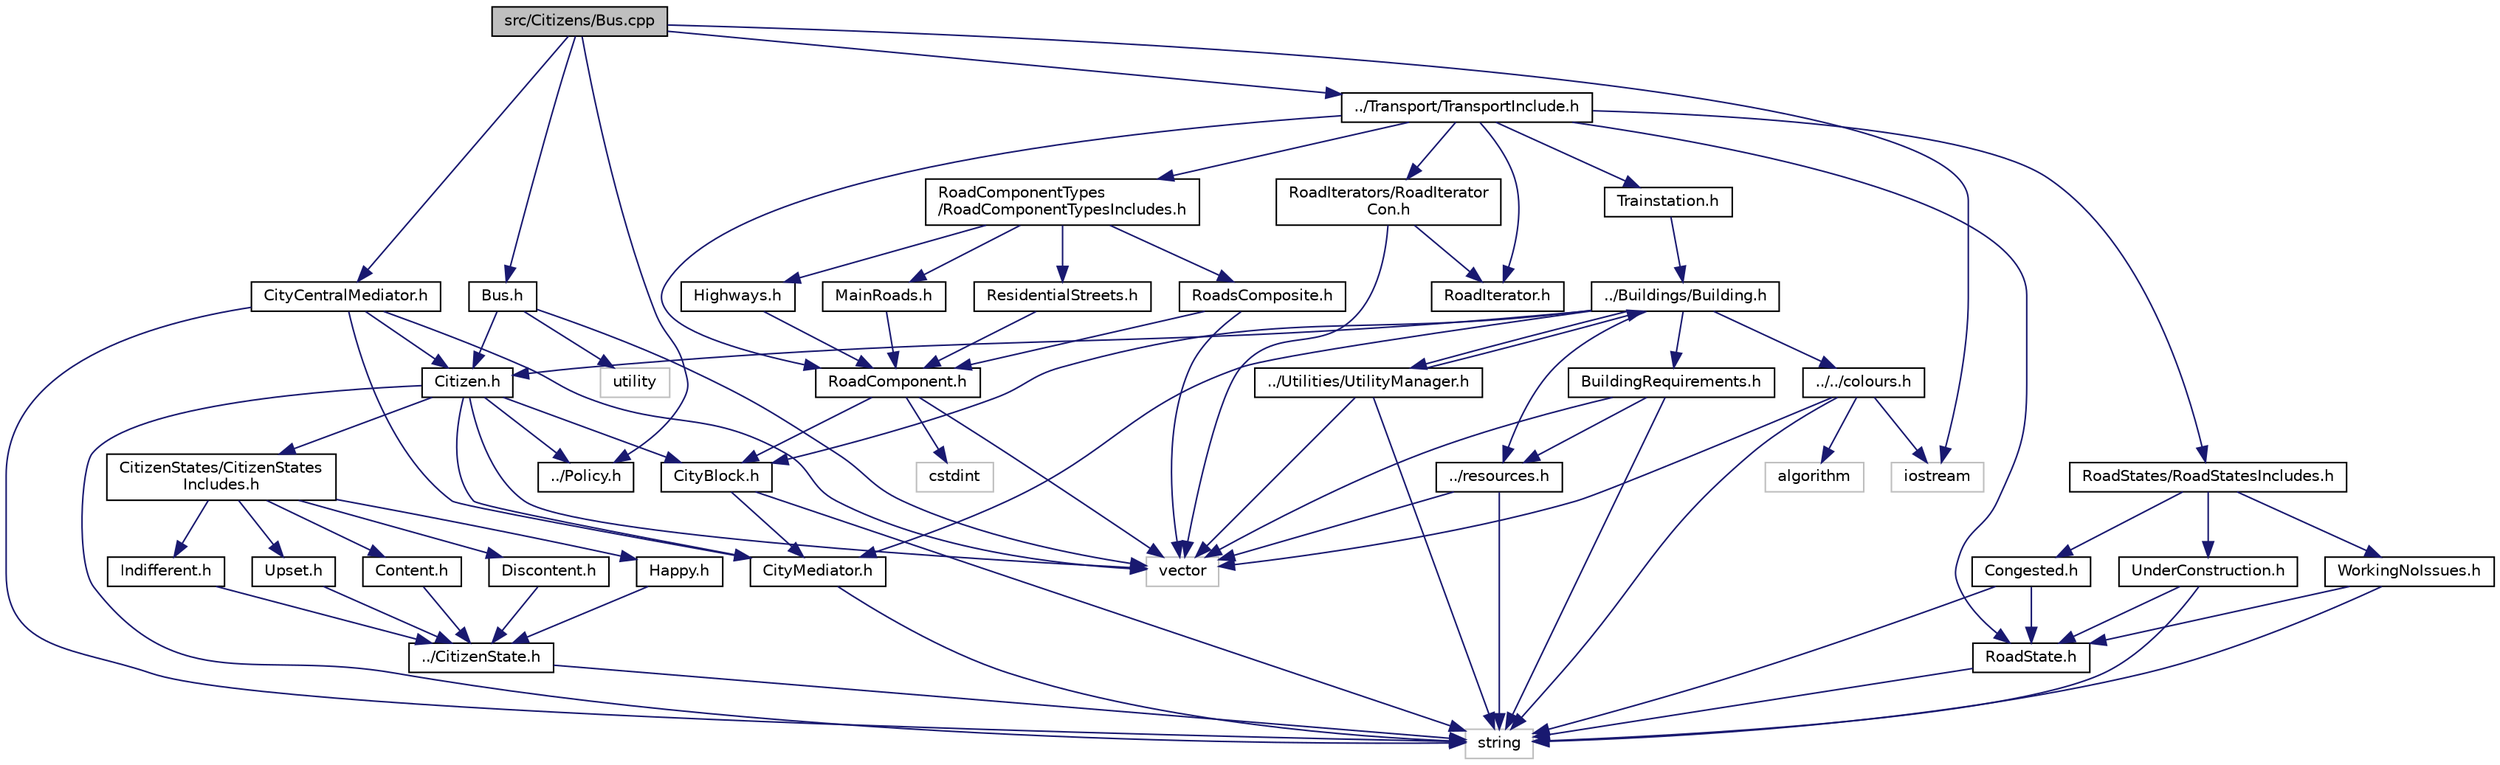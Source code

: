digraph "src/Citizens/Bus.cpp"
{
 // LATEX_PDF_SIZE
  edge [fontname="Helvetica",fontsize="10",labelfontname="Helvetica",labelfontsize="10"];
  node [fontname="Helvetica",fontsize="10",shape=record];
  Node1 [label="src/Citizens/Bus.cpp",height=0.2,width=0.4,color="black", fillcolor="grey75", style="filled", fontcolor="black",tooltip=" "];
  Node1 -> Node2 [color="midnightblue",fontsize="10",style="solid",fontname="Helvetica"];
  Node2 [label="Bus.h",height=0.2,width=0.4,color="black", fillcolor="white", style="filled",URL="$Bus_8h.html",tooltip=" "];
  Node2 -> Node3 [color="midnightblue",fontsize="10",style="solid",fontname="Helvetica"];
  Node3 [label="vector",height=0.2,width=0.4,color="grey75", fillcolor="white", style="filled",tooltip=" "];
  Node2 -> Node4 [color="midnightblue",fontsize="10",style="solid",fontname="Helvetica"];
  Node4 [label="utility",height=0.2,width=0.4,color="grey75", fillcolor="white", style="filled",tooltip=" "];
  Node2 -> Node5 [color="midnightblue",fontsize="10",style="solid",fontname="Helvetica"];
  Node5 [label="Citizen.h",height=0.2,width=0.4,color="black", fillcolor="white", style="filled",URL="$Citizen_8h.html",tooltip=" "];
  Node5 -> Node6 [color="midnightblue",fontsize="10",style="solid",fontname="Helvetica"];
  Node6 [label="CitizenStates/CitizenStates\lIncludes.h",height=0.2,width=0.4,color="black", fillcolor="white", style="filled",URL="$CitizenStatesIncludes_8h.html",tooltip=" "];
  Node6 -> Node7 [color="midnightblue",fontsize="10",style="solid",fontname="Helvetica"];
  Node7 [label="Content.h",height=0.2,width=0.4,color="black", fillcolor="white", style="filled",URL="$Content_8h.html",tooltip=" "];
  Node7 -> Node8 [color="midnightblue",fontsize="10",style="solid",fontname="Helvetica"];
  Node8 [label="../CitizenState.h",height=0.2,width=0.4,color="black", fillcolor="white", style="filled",URL="$CitizenState_8h.html",tooltip=" "];
  Node8 -> Node9 [color="midnightblue",fontsize="10",style="solid",fontname="Helvetica"];
  Node9 [label="string",height=0.2,width=0.4,color="grey75", fillcolor="white", style="filled",tooltip=" "];
  Node6 -> Node10 [color="midnightblue",fontsize="10",style="solid",fontname="Helvetica"];
  Node10 [label="Discontent.h",height=0.2,width=0.4,color="black", fillcolor="white", style="filled",URL="$Discontent_8h.html",tooltip=" "];
  Node10 -> Node8 [color="midnightblue",fontsize="10",style="solid",fontname="Helvetica"];
  Node6 -> Node11 [color="midnightblue",fontsize="10",style="solid",fontname="Helvetica"];
  Node11 [label="Happy.h",height=0.2,width=0.4,color="black", fillcolor="white", style="filled",URL="$Happy_8h.html",tooltip=" "];
  Node11 -> Node8 [color="midnightblue",fontsize="10",style="solid",fontname="Helvetica"];
  Node6 -> Node12 [color="midnightblue",fontsize="10",style="solid",fontname="Helvetica"];
  Node12 [label="Indifferent.h",height=0.2,width=0.4,color="black", fillcolor="white", style="filled",URL="$Indifferent_8h.html",tooltip=" "];
  Node12 -> Node8 [color="midnightblue",fontsize="10",style="solid",fontname="Helvetica"];
  Node6 -> Node13 [color="midnightblue",fontsize="10",style="solid",fontname="Helvetica"];
  Node13 [label="Upset.h",height=0.2,width=0.4,color="black", fillcolor="white", style="filled",URL="$Upset_8h.html",tooltip=" "];
  Node13 -> Node8 [color="midnightblue",fontsize="10",style="solid",fontname="Helvetica"];
  Node5 -> Node14 [color="midnightblue",fontsize="10",style="solid",fontname="Helvetica"];
  Node14 [label="CityBlock.h",height=0.2,width=0.4,color="black", fillcolor="white", style="filled",URL="$CityBlock_8h.html",tooltip=" "];
  Node14 -> Node15 [color="midnightblue",fontsize="10",style="solid",fontname="Helvetica"];
  Node15 [label="CityMediator.h",height=0.2,width=0.4,color="black", fillcolor="white", style="filled",URL="$CityMediator_8h.html",tooltip=" "];
  Node15 -> Node9 [color="midnightblue",fontsize="10",style="solid",fontname="Helvetica"];
  Node14 -> Node9 [color="midnightblue",fontsize="10",style="solid",fontname="Helvetica"];
  Node5 -> Node15 [color="midnightblue",fontsize="10",style="solid",fontname="Helvetica"];
  Node5 -> Node16 [color="midnightblue",fontsize="10",style="solid",fontname="Helvetica"];
  Node16 [label="../Policy.h",height=0.2,width=0.4,color="black", fillcolor="white", style="filled",URL="$Policy_8h.html",tooltip=" "];
  Node5 -> Node9 [color="midnightblue",fontsize="10",style="solid",fontname="Helvetica"];
  Node5 -> Node3 [color="midnightblue",fontsize="10",style="solid",fontname="Helvetica"];
  Node1 -> Node17 [color="midnightblue",fontsize="10",style="solid",fontname="Helvetica"];
  Node17 [label="CityCentralMediator.h",height=0.2,width=0.4,color="black", fillcolor="white", style="filled",URL="$CityCentralMediator_8h.html",tooltip=" "];
  Node17 -> Node3 [color="midnightblue",fontsize="10",style="solid",fontname="Helvetica"];
  Node17 -> Node15 [color="midnightblue",fontsize="10",style="solid",fontname="Helvetica"];
  Node17 -> Node5 [color="midnightblue",fontsize="10",style="solid",fontname="Helvetica"];
  Node17 -> Node9 [color="midnightblue",fontsize="10",style="solid",fontname="Helvetica"];
  Node1 -> Node18 [color="midnightblue",fontsize="10",style="solid",fontname="Helvetica"];
  Node18 [label="../Transport/TransportInclude.h",height=0.2,width=0.4,color="black", fillcolor="white", style="filled",URL="$TransportInclude_8h.html",tooltip=" "];
  Node18 -> Node19 [color="midnightblue",fontsize="10",style="solid",fontname="Helvetica"];
  Node19 [label="RoadComponent.h",height=0.2,width=0.4,color="black", fillcolor="white", style="filled",URL="$RoadComponent_8h.html",tooltip=" "];
  Node19 -> Node14 [color="midnightblue",fontsize="10",style="solid",fontname="Helvetica"];
  Node19 -> Node3 [color="midnightblue",fontsize="10",style="solid",fontname="Helvetica"];
  Node19 -> Node20 [color="midnightblue",fontsize="10",style="solid",fontname="Helvetica"];
  Node20 [label="cstdint",height=0.2,width=0.4,color="grey75", fillcolor="white", style="filled",tooltip=" "];
  Node18 -> Node21 [color="midnightblue",fontsize="10",style="solid",fontname="Helvetica"];
  Node21 [label="RoadComponentTypes\l/RoadComponentTypesIncludes.h",height=0.2,width=0.4,color="black", fillcolor="white", style="filled",URL="$RoadComponentTypesIncludes_8h.html",tooltip=" "];
  Node21 -> Node22 [color="midnightblue",fontsize="10",style="solid",fontname="Helvetica"];
  Node22 [label="Highways.h",height=0.2,width=0.4,color="black", fillcolor="white", style="filled",URL="$Highways_8h.html",tooltip=" "];
  Node22 -> Node19 [color="midnightblue",fontsize="10",style="solid",fontname="Helvetica"];
  Node21 -> Node23 [color="midnightblue",fontsize="10",style="solid",fontname="Helvetica"];
  Node23 [label="MainRoads.h",height=0.2,width=0.4,color="black", fillcolor="white", style="filled",URL="$MainRoads_8h.html",tooltip=" "];
  Node23 -> Node19 [color="midnightblue",fontsize="10",style="solid",fontname="Helvetica"];
  Node21 -> Node24 [color="midnightblue",fontsize="10",style="solid",fontname="Helvetica"];
  Node24 [label="ResidentialStreets.h",height=0.2,width=0.4,color="black", fillcolor="white", style="filled",URL="$ResidentialStreets_8h.html",tooltip=" "];
  Node24 -> Node19 [color="midnightblue",fontsize="10",style="solid",fontname="Helvetica"];
  Node21 -> Node25 [color="midnightblue",fontsize="10",style="solid",fontname="Helvetica"];
  Node25 [label="RoadsComposite.h",height=0.2,width=0.4,color="black", fillcolor="white", style="filled",URL="$RoadsComposite_8h.html",tooltip=" "];
  Node25 -> Node19 [color="midnightblue",fontsize="10",style="solid",fontname="Helvetica"];
  Node25 -> Node3 [color="midnightblue",fontsize="10",style="solid",fontname="Helvetica"];
  Node18 -> Node26 [color="midnightblue",fontsize="10",style="solid",fontname="Helvetica"];
  Node26 [label="RoadIterator.h",height=0.2,width=0.4,color="black", fillcolor="white", style="filled",URL="$RoadIterator_8h.html",tooltip=" "];
  Node18 -> Node27 [color="midnightblue",fontsize="10",style="solid",fontname="Helvetica"];
  Node27 [label="RoadIterators/RoadIterator\lCon.h",height=0.2,width=0.4,color="black", fillcolor="white", style="filled",URL="$RoadIteratorCon_8h.html",tooltip=" "];
  Node27 -> Node26 [color="midnightblue",fontsize="10",style="solid",fontname="Helvetica"];
  Node27 -> Node3 [color="midnightblue",fontsize="10",style="solid",fontname="Helvetica"];
  Node18 -> Node28 [color="midnightblue",fontsize="10",style="solid",fontname="Helvetica"];
  Node28 [label="RoadState.h",height=0.2,width=0.4,color="black", fillcolor="white", style="filled",URL="$RoadState_8h.html",tooltip=" "];
  Node28 -> Node9 [color="midnightblue",fontsize="10",style="solid",fontname="Helvetica"];
  Node18 -> Node29 [color="midnightblue",fontsize="10",style="solid",fontname="Helvetica"];
  Node29 [label="RoadStates/RoadStatesIncludes.h",height=0.2,width=0.4,color="black", fillcolor="white", style="filled",URL="$RoadStatesIncludes_8h.html",tooltip=" "];
  Node29 -> Node30 [color="midnightblue",fontsize="10",style="solid",fontname="Helvetica"];
  Node30 [label="Congested.h",height=0.2,width=0.4,color="black", fillcolor="white", style="filled",URL="$Congested_8h.html",tooltip=" "];
  Node30 -> Node28 [color="midnightblue",fontsize="10",style="solid",fontname="Helvetica"];
  Node30 -> Node9 [color="midnightblue",fontsize="10",style="solid",fontname="Helvetica"];
  Node29 -> Node31 [color="midnightblue",fontsize="10",style="solid",fontname="Helvetica"];
  Node31 [label="UnderConstruction.h",height=0.2,width=0.4,color="black", fillcolor="white", style="filled",URL="$UnderConstruction_8h.html",tooltip=" "];
  Node31 -> Node28 [color="midnightblue",fontsize="10",style="solid",fontname="Helvetica"];
  Node31 -> Node9 [color="midnightblue",fontsize="10",style="solid",fontname="Helvetica"];
  Node29 -> Node32 [color="midnightblue",fontsize="10",style="solid",fontname="Helvetica"];
  Node32 [label="WorkingNoIssues.h",height=0.2,width=0.4,color="black", fillcolor="white", style="filled",URL="$WorkingNoIssues_8h.html",tooltip=" "];
  Node32 -> Node28 [color="midnightblue",fontsize="10",style="solid",fontname="Helvetica"];
  Node32 -> Node9 [color="midnightblue",fontsize="10",style="solid",fontname="Helvetica"];
  Node18 -> Node33 [color="midnightblue",fontsize="10",style="solid",fontname="Helvetica"];
  Node33 [label="Trainstation.h",height=0.2,width=0.4,color="black", fillcolor="white", style="filled",URL="$Trainstation_8h.html",tooltip=" "];
  Node33 -> Node34 [color="midnightblue",fontsize="10",style="solid",fontname="Helvetica"];
  Node34 [label="../Buildings/Building.h",height=0.2,width=0.4,color="black", fillcolor="white", style="filled",URL="$Building_8h.html",tooltip=" "];
  Node34 -> Node35 [color="midnightblue",fontsize="10",style="solid",fontname="Helvetica"];
  Node35 [label="../../colours.h",height=0.2,width=0.4,color="black", fillcolor="white", style="filled",URL="$colours_8h.html",tooltip=" "];
  Node35 -> Node9 [color="midnightblue",fontsize="10",style="solid",fontname="Helvetica"];
  Node35 -> Node36 [color="midnightblue",fontsize="10",style="solid",fontname="Helvetica"];
  Node36 [label="iostream",height=0.2,width=0.4,color="grey75", fillcolor="white", style="filled",tooltip=" "];
  Node35 -> Node3 [color="midnightblue",fontsize="10",style="solid",fontname="Helvetica"];
  Node35 -> Node37 [color="midnightblue",fontsize="10",style="solid",fontname="Helvetica"];
  Node37 [label="algorithm",height=0.2,width=0.4,color="grey75", fillcolor="white", style="filled",tooltip=" "];
  Node34 -> Node38 [color="midnightblue",fontsize="10",style="solid",fontname="Helvetica"];
  Node38 [label="../Utilities/UtilityManager.h",height=0.2,width=0.4,color="black", fillcolor="white", style="filled",URL="$UtilityManager_8h.html",tooltip="Header file for the UtilityManager class, which serves as an abstract base class for utility services..."];
  Node38 -> Node3 [color="midnightblue",fontsize="10",style="solid",fontname="Helvetica"];
  Node38 -> Node9 [color="midnightblue",fontsize="10",style="solid",fontname="Helvetica"];
  Node38 -> Node34 [color="midnightblue",fontsize="10",style="solid",fontname="Helvetica"];
  Node34 -> Node15 [color="midnightblue",fontsize="10",style="solid",fontname="Helvetica"];
  Node34 -> Node14 [color="midnightblue",fontsize="10",style="solid",fontname="Helvetica"];
  Node34 -> Node5 [color="midnightblue",fontsize="10",style="solid",fontname="Helvetica"];
  Node34 -> Node39 [color="midnightblue",fontsize="10",style="solid",fontname="Helvetica"];
  Node39 [label="../resources.h",height=0.2,width=0.4,color="black", fillcolor="white", style="filled",URL="$resources_8h.html",tooltip=" "];
  Node39 -> Node3 [color="midnightblue",fontsize="10",style="solid",fontname="Helvetica"];
  Node39 -> Node9 [color="midnightblue",fontsize="10",style="solid",fontname="Helvetica"];
  Node34 -> Node40 [color="midnightblue",fontsize="10",style="solid",fontname="Helvetica"];
  Node40 [label="BuildingRequirements.h",height=0.2,width=0.4,color="black", fillcolor="white", style="filled",URL="$BuildingRequirements_8h.html",tooltip=" "];
  Node40 -> Node39 [color="midnightblue",fontsize="10",style="solid",fontname="Helvetica"];
  Node40 -> Node3 [color="midnightblue",fontsize="10",style="solid",fontname="Helvetica"];
  Node40 -> Node9 [color="midnightblue",fontsize="10",style="solid",fontname="Helvetica"];
  Node1 -> Node36 [color="midnightblue",fontsize="10",style="solid",fontname="Helvetica"];
  Node1 -> Node16 [color="midnightblue",fontsize="10",style="solid",fontname="Helvetica"];
}
